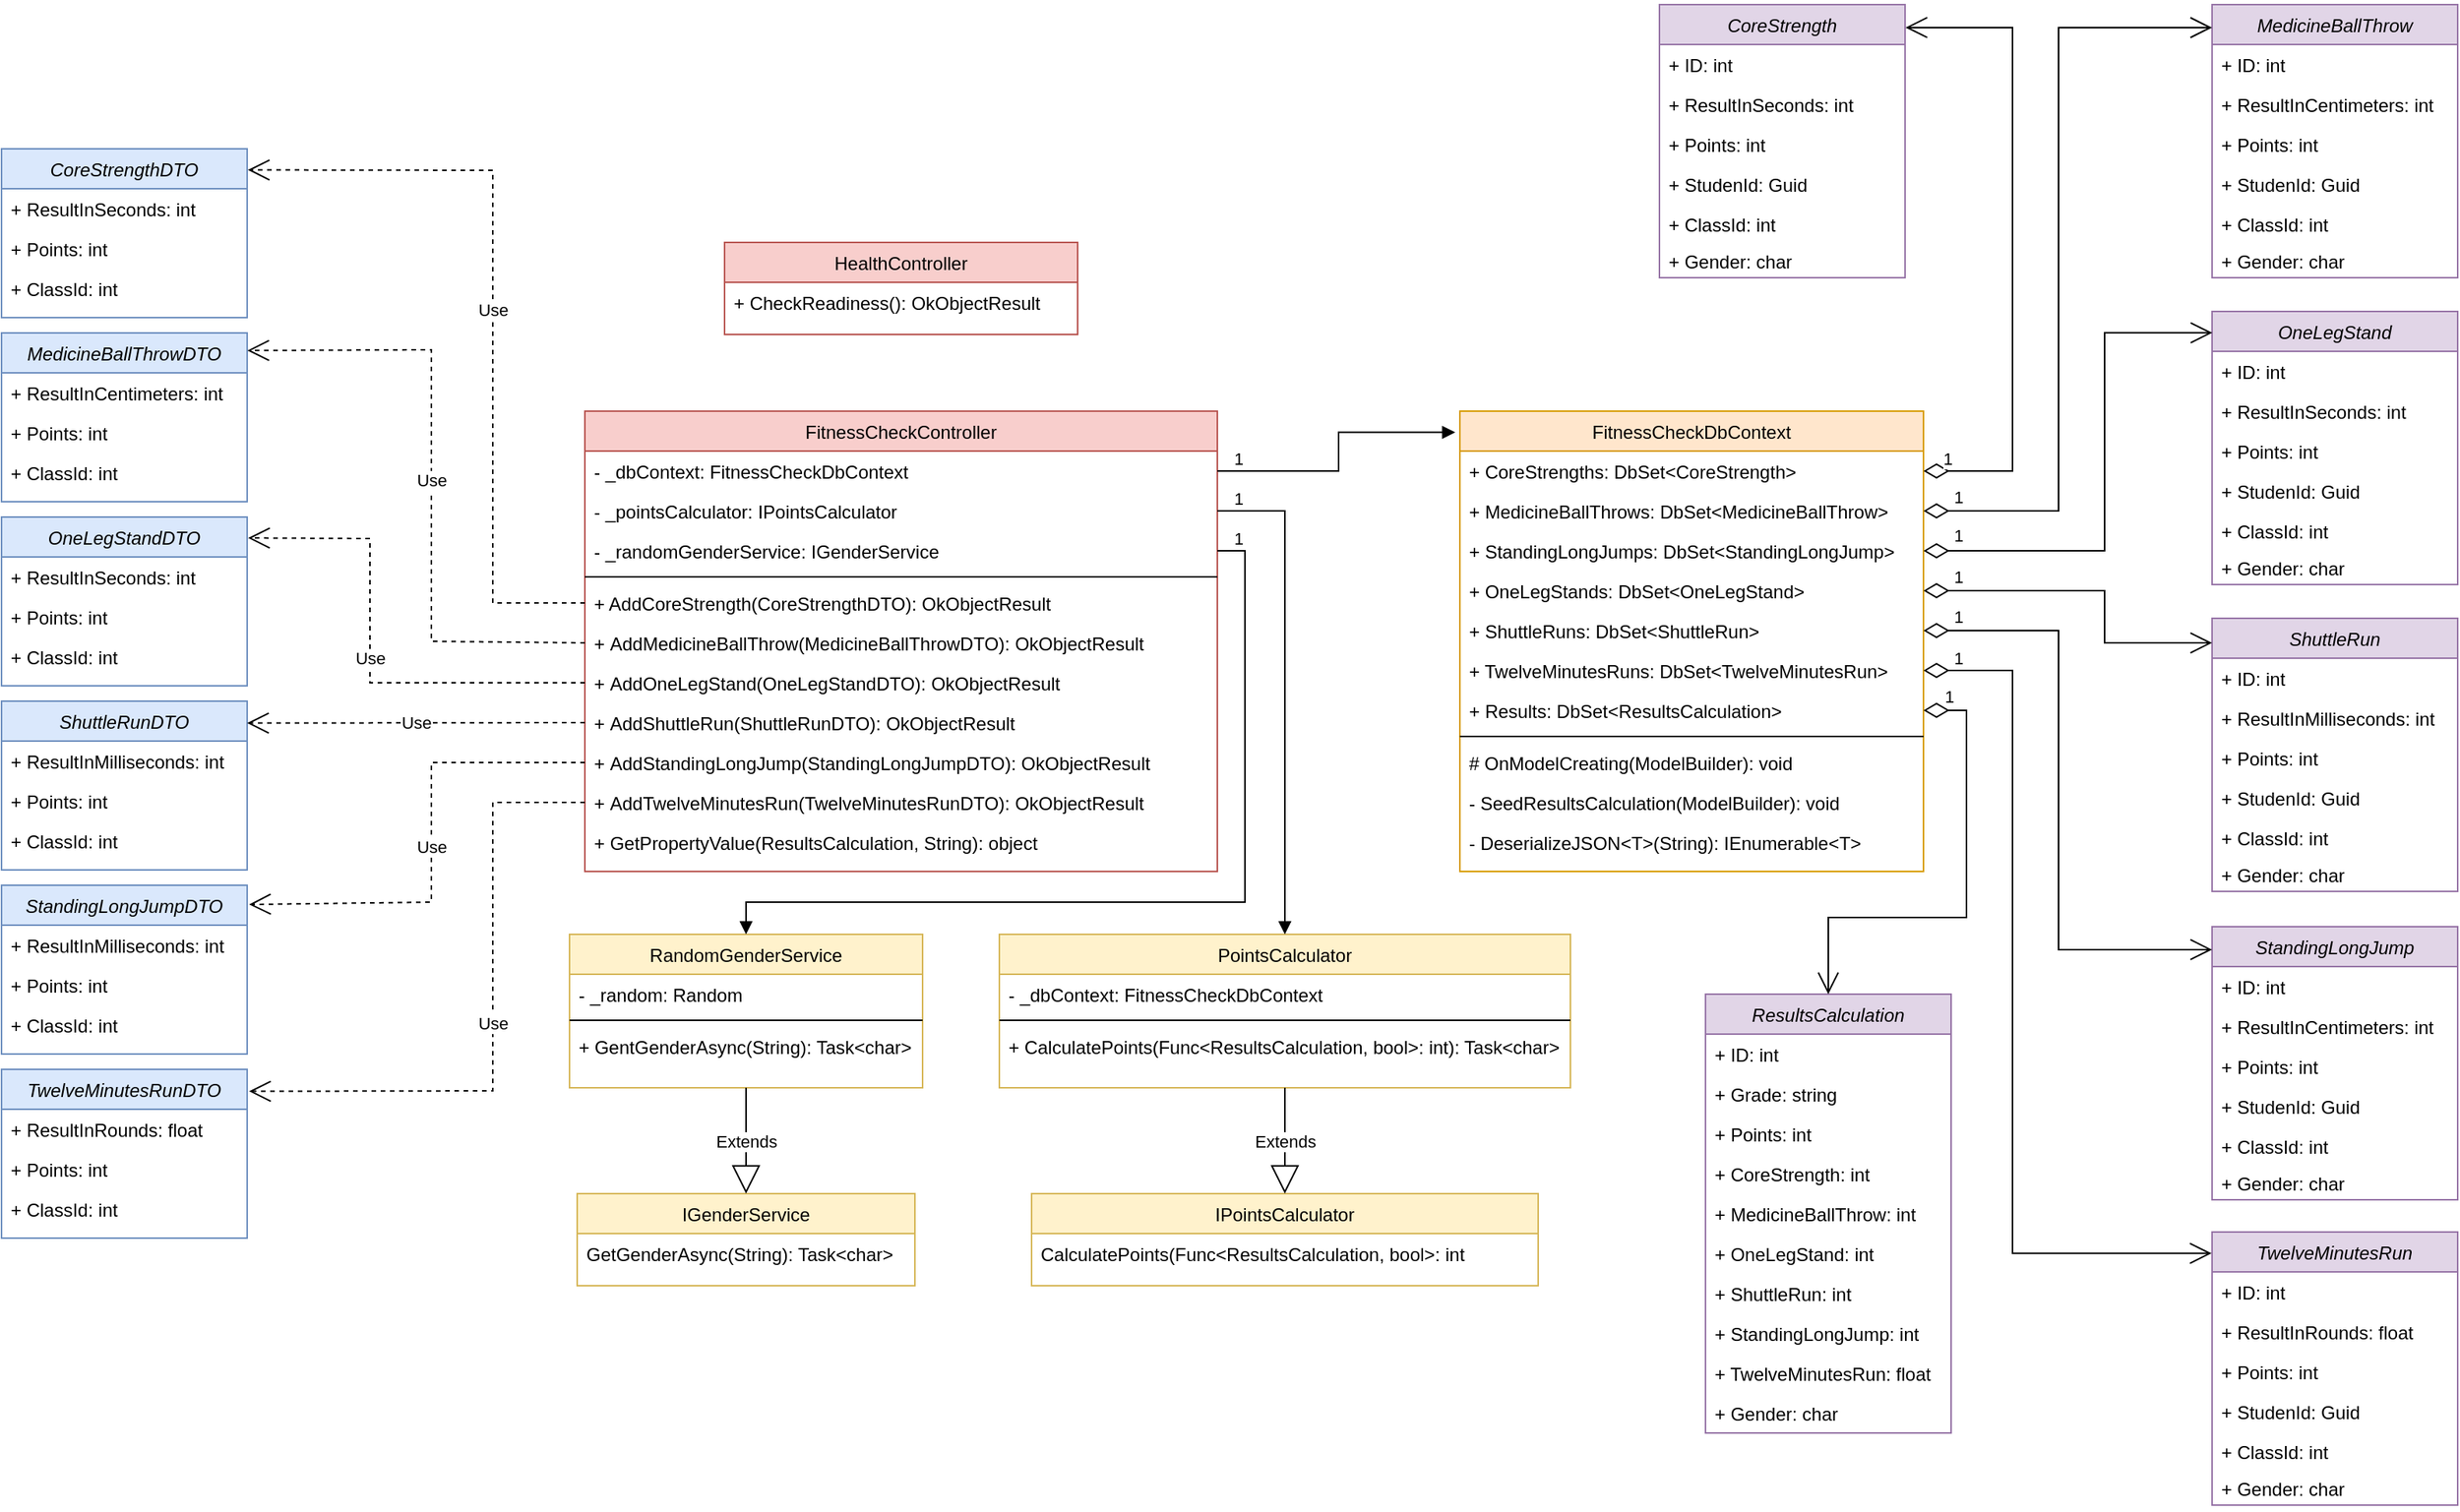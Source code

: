 <mxfile version="23.0.2" type="device">
  <diagram id="C5RBs43oDa-KdzZeNtuy" name="Page-1">
    <mxGraphModel dx="1837" dy="2264" grid="1" gridSize="10" guides="1" tooltips="1" connect="1" arrows="1" fold="1" page="1" pageScale="1" pageWidth="827" pageHeight="1169" math="0" shadow="0">
      <root>
        <mxCell id="WIyWlLk6GJQsqaUBKTNV-0" />
        <mxCell id="WIyWlLk6GJQsqaUBKTNV-1" parent="WIyWlLk6GJQsqaUBKTNV-0" />
        <mxCell id="zkfFHV4jXpPFQw0GAbJ--0" value="CoreStrengthDTO" style="swimlane;fontStyle=2;align=center;verticalAlign=top;childLayout=stackLayout;horizontal=1;startSize=26;horizontalStack=0;resizeParent=1;resizeLast=0;collapsible=1;marginBottom=0;rounded=0;shadow=0;strokeWidth=1;fillColor=#dae8fc;strokeColor=#6c8ebf;" parent="WIyWlLk6GJQsqaUBKTNV-1" vertex="1">
          <mxGeometry x="200" y="89" width="160" height="110" as="geometry">
            <mxRectangle x="230" y="140" width="160" height="26" as="alternateBounds" />
          </mxGeometry>
        </mxCell>
        <mxCell id="zkfFHV4jXpPFQw0GAbJ--1" value="+ ResultInSeconds: int" style="text;align=left;verticalAlign=top;spacingLeft=4;spacingRight=4;overflow=hidden;rotatable=0;points=[[0,0.5],[1,0.5]];portConstraint=eastwest;" parent="zkfFHV4jXpPFQw0GAbJ--0" vertex="1">
          <mxGeometry y="26" width="160" height="26" as="geometry" />
        </mxCell>
        <mxCell id="zkfFHV4jXpPFQw0GAbJ--2" value="+ Points: int" style="text;align=left;verticalAlign=top;spacingLeft=4;spacingRight=4;overflow=hidden;rotatable=0;points=[[0,0.5],[1,0.5]];portConstraint=eastwest;rounded=0;shadow=0;html=0;" parent="zkfFHV4jXpPFQw0GAbJ--0" vertex="1">
          <mxGeometry y="52" width="160" height="26" as="geometry" />
        </mxCell>
        <mxCell id="zkfFHV4jXpPFQw0GAbJ--3" value="+ ClassId: int" style="text;align=left;verticalAlign=top;spacingLeft=4;spacingRight=4;overflow=hidden;rotatable=0;points=[[0,0.5],[1,0.5]];portConstraint=eastwest;rounded=0;shadow=0;html=0;" parent="zkfFHV4jXpPFQw0GAbJ--0" vertex="1">
          <mxGeometry y="78" width="160" height="24" as="geometry" />
        </mxCell>
        <mxCell id="zkfFHV4jXpPFQw0GAbJ--17" value="FitnessCheckController" style="swimlane;fontStyle=0;align=center;verticalAlign=top;childLayout=stackLayout;horizontal=1;startSize=26;horizontalStack=0;resizeParent=1;resizeLast=0;collapsible=1;marginBottom=0;rounded=0;shadow=0;strokeWidth=1;fillColor=#f8cecc;strokeColor=#b85450;" parent="WIyWlLk6GJQsqaUBKTNV-1" vertex="1">
          <mxGeometry x="580" y="260" width="412" height="300" as="geometry">
            <mxRectangle x="550" y="140" width="160" height="26" as="alternateBounds" />
          </mxGeometry>
        </mxCell>
        <mxCell id="zkfFHV4jXpPFQw0GAbJ--18" value="- _dbContext: FitnessCheckDbContext" style="text;align=left;verticalAlign=top;spacingLeft=4;spacingRight=4;overflow=hidden;rotatable=0;points=[[0,0.5],[1,0.5]];portConstraint=eastwest;" parent="zkfFHV4jXpPFQw0GAbJ--17" vertex="1">
          <mxGeometry y="26" width="412" height="26" as="geometry" />
        </mxCell>
        <mxCell id="zkfFHV4jXpPFQw0GAbJ--19" value="- _pointsCalculator: IPointsCalculator" style="text;align=left;verticalAlign=top;spacingLeft=4;spacingRight=4;overflow=hidden;rotatable=0;points=[[0,0.5],[1,0.5]];portConstraint=eastwest;rounded=0;shadow=0;html=0;" parent="zkfFHV4jXpPFQw0GAbJ--17" vertex="1">
          <mxGeometry y="52" width="412" height="26" as="geometry" />
        </mxCell>
        <mxCell id="zkfFHV4jXpPFQw0GAbJ--20" value="- _randomGenderService: IGenderService" style="text;align=left;verticalAlign=top;spacingLeft=4;spacingRight=4;overflow=hidden;rotatable=0;points=[[0,0.5],[1,0.5]];portConstraint=eastwest;rounded=0;shadow=0;html=0;" parent="zkfFHV4jXpPFQw0GAbJ--17" vertex="1">
          <mxGeometry y="78" width="412" height="26" as="geometry" />
        </mxCell>
        <mxCell id="zkfFHV4jXpPFQw0GAbJ--23" value="" style="line;html=1;strokeWidth=1;align=left;verticalAlign=middle;spacingTop=-1;spacingLeft=3;spacingRight=3;rotatable=0;labelPosition=right;points=[];portConstraint=eastwest;" parent="zkfFHV4jXpPFQw0GAbJ--17" vertex="1">
          <mxGeometry y="104" width="412" height="8" as="geometry" />
        </mxCell>
        <mxCell id="zkfFHV4jXpPFQw0GAbJ--24" value="+ AddCoreStrength(CoreStrengthDTO): OkObjectResult" style="text;align=left;verticalAlign=top;spacingLeft=4;spacingRight=4;overflow=hidden;rotatable=0;points=[[0,0.5],[1,0.5]];portConstraint=eastwest;" parent="zkfFHV4jXpPFQw0GAbJ--17" vertex="1">
          <mxGeometry y="112" width="412" height="26" as="geometry" />
        </mxCell>
        <mxCell id="NFJTdK4T73A42xB64T41-10" value="+ AddMedicineBallThrow(MedicineBallThrowDTO): OkObjectResult" style="text;align=left;verticalAlign=top;spacingLeft=4;spacingRight=4;overflow=hidden;rotatable=0;points=[[0,0.5],[1,0.5]];portConstraint=eastwest;" vertex="1" parent="zkfFHV4jXpPFQw0GAbJ--17">
          <mxGeometry y="138" width="412" height="26" as="geometry" />
        </mxCell>
        <mxCell id="zkfFHV4jXpPFQw0GAbJ--25" value="+ AddOneLegStand(OneLegStandDTO): OkObjectResult" style="text;align=left;verticalAlign=top;spacingLeft=4;spacingRight=4;overflow=hidden;rotatable=0;points=[[0,0.5],[1,0.5]];portConstraint=eastwest;" parent="zkfFHV4jXpPFQw0GAbJ--17" vertex="1">
          <mxGeometry y="164" width="412" height="26" as="geometry" />
        </mxCell>
        <mxCell id="NFJTdK4T73A42xB64T41-7" value="+ AddShuttleRun(ShuttleRunDTO): OkObjectResult" style="text;align=left;verticalAlign=top;spacingLeft=4;spacingRight=4;overflow=hidden;rotatable=0;points=[[0,0.5],[1,0.5]];portConstraint=eastwest;" vertex="1" parent="zkfFHV4jXpPFQw0GAbJ--17">
          <mxGeometry y="190" width="412" height="26" as="geometry" />
        </mxCell>
        <mxCell id="NFJTdK4T73A42xB64T41-8" value="+ AddStandingLongJump(StandingLongJumpDTO): OkObjectResult" style="text;align=left;verticalAlign=top;spacingLeft=4;spacingRight=4;overflow=hidden;rotatable=0;points=[[0,0.5],[1,0.5]];portConstraint=eastwest;" vertex="1" parent="zkfFHV4jXpPFQw0GAbJ--17">
          <mxGeometry y="216" width="412" height="26" as="geometry" />
        </mxCell>
        <mxCell id="NFJTdK4T73A42xB64T41-9" value="+ AddTwelveMinutesRun(TwelveMinutesRunDTO): OkObjectResult" style="text;align=left;verticalAlign=top;spacingLeft=4;spacingRight=4;overflow=hidden;rotatable=0;points=[[0,0.5],[1,0.5]];portConstraint=eastwest;" vertex="1" parent="zkfFHV4jXpPFQw0GAbJ--17">
          <mxGeometry y="242" width="412" height="26" as="geometry" />
        </mxCell>
        <mxCell id="NFJTdK4T73A42xB64T41-11" value="+ GetPropertyValue(ResultsCalculation, String): object" style="text;align=left;verticalAlign=top;spacingLeft=4;spacingRight=4;overflow=hidden;rotatable=0;points=[[0,0.5],[1,0.5]];portConstraint=eastwest;" vertex="1" parent="zkfFHV4jXpPFQw0GAbJ--17">
          <mxGeometry y="268" width="412" height="32" as="geometry" />
        </mxCell>
        <mxCell id="NFJTdK4T73A42xB64T41-12" value="HealthController" style="swimlane;fontStyle=0;align=center;verticalAlign=top;childLayout=stackLayout;horizontal=1;startSize=26;horizontalStack=0;resizeParent=1;resizeLast=0;collapsible=1;marginBottom=0;rounded=0;shadow=0;strokeWidth=1;fillColor=#f8cecc;strokeColor=#b85450;" vertex="1" parent="WIyWlLk6GJQsqaUBKTNV-1">
          <mxGeometry x="671" y="150" width="230" height="60" as="geometry">
            <mxRectangle x="550" y="140" width="160" height="26" as="alternateBounds" />
          </mxGeometry>
        </mxCell>
        <mxCell id="NFJTdK4T73A42xB64T41-17" value="+ CheckReadiness(): OkObjectResult" style="text;align=left;verticalAlign=top;spacingLeft=4;spacingRight=4;overflow=hidden;rotatable=0;points=[[0,0.5],[1,0.5]];portConstraint=eastwest;" vertex="1" parent="NFJTdK4T73A42xB64T41-12">
          <mxGeometry y="26" width="230" height="26" as="geometry" />
        </mxCell>
        <mxCell id="NFJTdK4T73A42xB64T41-26" value="MedicineBallThrowDTO" style="swimlane;fontStyle=2;align=center;verticalAlign=top;childLayout=stackLayout;horizontal=1;startSize=26;horizontalStack=0;resizeParent=1;resizeLast=0;collapsible=1;marginBottom=0;rounded=0;shadow=0;strokeWidth=1;fillColor=#dae8fc;strokeColor=#6c8ebf;" vertex="1" parent="WIyWlLk6GJQsqaUBKTNV-1">
          <mxGeometry x="200" y="209" width="160" height="110" as="geometry">
            <mxRectangle x="230" y="140" width="160" height="26" as="alternateBounds" />
          </mxGeometry>
        </mxCell>
        <mxCell id="NFJTdK4T73A42xB64T41-27" value="+ ResultInCentimeters: int" style="text;align=left;verticalAlign=top;spacingLeft=4;spacingRight=4;overflow=hidden;rotatable=0;points=[[0,0.5],[1,0.5]];portConstraint=eastwest;" vertex="1" parent="NFJTdK4T73A42xB64T41-26">
          <mxGeometry y="26" width="160" height="26" as="geometry" />
        </mxCell>
        <mxCell id="NFJTdK4T73A42xB64T41-28" value="+ Points: int" style="text;align=left;verticalAlign=top;spacingLeft=4;spacingRight=4;overflow=hidden;rotatable=0;points=[[0,0.5],[1,0.5]];portConstraint=eastwest;rounded=0;shadow=0;html=0;" vertex="1" parent="NFJTdK4T73A42xB64T41-26">
          <mxGeometry y="52" width="160" height="26" as="geometry" />
        </mxCell>
        <mxCell id="NFJTdK4T73A42xB64T41-29" value="+ ClassId: int" style="text;align=left;verticalAlign=top;spacingLeft=4;spacingRight=4;overflow=hidden;rotatable=0;points=[[0,0.5],[1,0.5]];portConstraint=eastwest;rounded=0;shadow=0;html=0;" vertex="1" parent="NFJTdK4T73A42xB64T41-26">
          <mxGeometry y="78" width="160" height="26" as="geometry" />
        </mxCell>
        <mxCell id="NFJTdK4T73A42xB64T41-30" value="OneLegStandDTO" style="swimlane;fontStyle=2;align=center;verticalAlign=top;childLayout=stackLayout;horizontal=1;startSize=26;horizontalStack=0;resizeParent=1;resizeLast=0;collapsible=1;marginBottom=0;rounded=0;shadow=0;strokeWidth=1;fillColor=#dae8fc;strokeColor=#6c8ebf;" vertex="1" parent="WIyWlLk6GJQsqaUBKTNV-1">
          <mxGeometry x="200" y="329" width="160" height="110" as="geometry">
            <mxRectangle x="230" y="140" width="160" height="26" as="alternateBounds" />
          </mxGeometry>
        </mxCell>
        <mxCell id="NFJTdK4T73A42xB64T41-31" value="+ ResultInSeconds: int" style="text;align=left;verticalAlign=top;spacingLeft=4;spacingRight=4;overflow=hidden;rotatable=0;points=[[0,0.5],[1,0.5]];portConstraint=eastwest;" vertex="1" parent="NFJTdK4T73A42xB64T41-30">
          <mxGeometry y="26" width="160" height="26" as="geometry" />
        </mxCell>
        <mxCell id="NFJTdK4T73A42xB64T41-32" value="+ Points: int" style="text;align=left;verticalAlign=top;spacingLeft=4;spacingRight=4;overflow=hidden;rotatable=0;points=[[0,0.5],[1,0.5]];portConstraint=eastwest;rounded=0;shadow=0;html=0;" vertex="1" parent="NFJTdK4T73A42xB64T41-30">
          <mxGeometry y="52" width="160" height="26" as="geometry" />
        </mxCell>
        <mxCell id="NFJTdK4T73A42xB64T41-33" value="+ ClassId: int" style="text;align=left;verticalAlign=top;spacingLeft=4;spacingRight=4;overflow=hidden;rotatable=0;points=[[0,0.5],[1,0.5]];portConstraint=eastwest;rounded=0;shadow=0;html=0;" vertex="1" parent="NFJTdK4T73A42xB64T41-30">
          <mxGeometry y="78" width="160" height="26" as="geometry" />
        </mxCell>
        <mxCell id="NFJTdK4T73A42xB64T41-34" value="ShuttleRunDTO" style="swimlane;fontStyle=2;align=center;verticalAlign=top;childLayout=stackLayout;horizontal=1;startSize=26;horizontalStack=0;resizeParent=1;resizeLast=0;collapsible=1;marginBottom=0;rounded=0;shadow=0;strokeWidth=1;fillColor=#dae8fc;strokeColor=#6c8ebf;" vertex="1" parent="WIyWlLk6GJQsqaUBKTNV-1">
          <mxGeometry x="200" y="449" width="160" height="110" as="geometry">
            <mxRectangle x="230" y="140" width="160" height="26" as="alternateBounds" />
          </mxGeometry>
        </mxCell>
        <mxCell id="NFJTdK4T73A42xB64T41-35" value="+ ResultInMilliseconds: int" style="text;align=left;verticalAlign=top;spacingLeft=4;spacingRight=4;overflow=hidden;rotatable=0;points=[[0,0.5],[1,0.5]];portConstraint=eastwest;" vertex="1" parent="NFJTdK4T73A42xB64T41-34">
          <mxGeometry y="26" width="160" height="26" as="geometry" />
        </mxCell>
        <mxCell id="NFJTdK4T73A42xB64T41-36" value="+ Points: int" style="text;align=left;verticalAlign=top;spacingLeft=4;spacingRight=4;overflow=hidden;rotatable=0;points=[[0,0.5],[1,0.5]];portConstraint=eastwest;rounded=0;shadow=0;html=0;" vertex="1" parent="NFJTdK4T73A42xB64T41-34">
          <mxGeometry y="52" width="160" height="26" as="geometry" />
        </mxCell>
        <mxCell id="NFJTdK4T73A42xB64T41-37" value="+ ClassId: int" style="text;align=left;verticalAlign=top;spacingLeft=4;spacingRight=4;overflow=hidden;rotatable=0;points=[[0,0.5],[1,0.5]];portConstraint=eastwest;rounded=0;shadow=0;html=0;" vertex="1" parent="NFJTdK4T73A42xB64T41-34">
          <mxGeometry y="78" width="160" height="26" as="geometry" />
        </mxCell>
        <mxCell id="NFJTdK4T73A42xB64T41-38" value="StandingLongJumpDTO" style="swimlane;fontStyle=2;align=center;verticalAlign=top;childLayout=stackLayout;horizontal=1;startSize=26;horizontalStack=0;resizeParent=1;resizeLast=0;collapsible=1;marginBottom=0;rounded=0;shadow=0;strokeWidth=1;fillColor=#dae8fc;strokeColor=#6c8ebf;" vertex="1" parent="WIyWlLk6GJQsqaUBKTNV-1">
          <mxGeometry x="200" y="569" width="160" height="110" as="geometry">
            <mxRectangle x="230" y="140" width="160" height="26" as="alternateBounds" />
          </mxGeometry>
        </mxCell>
        <mxCell id="NFJTdK4T73A42xB64T41-39" value="+ ResultInMilliseconds: int" style="text;align=left;verticalAlign=top;spacingLeft=4;spacingRight=4;overflow=hidden;rotatable=0;points=[[0,0.5],[1,0.5]];portConstraint=eastwest;" vertex="1" parent="NFJTdK4T73A42xB64T41-38">
          <mxGeometry y="26" width="160" height="26" as="geometry" />
        </mxCell>
        <mxCell id="NFJTdK4T73A42xB64T41-40" value="+ Points: int" style="text;align=left;verticalAlign=top;spacingLeft=4;spacingRight=4;overflow=hidden;rotatable=0;points=[[0,0.5],[1,0.5]];portConstraint=eastwest;rounded=0;shadow=0;html=0;" vertex="1" parent="NFJTdK4T73A42xB64T41-38">
          <mxGeometry y="52" width="160" height="26" as="geometry" />
        </mxCell>
        <mxCell id="NFJTdK4T73A42xB64T41-41" value="+ ClassId: int" style="text;align=left;verticalAlign=top;spacingLeft=4;spacingRight=4;overflow=hidden;rotatable=0;points=[[0,0.5],[1,0.5]];portConstraint=eastwest;rounded=0;shadow=0;html=0;" vertex="1" parent="NFJTdK4T73A42xB64T41-38">
          <mxGeometry y="78" width="160" height="26" as="geometry" />
        </mxCell>
        <mxCell id="NFJTdK4T73A42xB64T41-42" value="FitnessCheckDbContext" style="swimlane;fontStyle=0;align=center;verticalAlign=top;childLayout=stackLayout;horizontal=1;startSize=26;horizontalStack=0;resizeParent=1;resizeLast=0;collapsible=1;marginBottom=0;rounded=0;shadow=0;strokeWidth=1;fillColor=#ffe6cc;strokeColor=#d79b00;" vertex="1" parent="WIyWlLk6GJQsqaUBKTNV-1">
          <mxGeometry x="1150" y="260" width="302" height="300" as="geometry">
            <mxRectangle x="550" y="140" width="160" height="26" as="alternateBounds" />
          </mxGeometry>
        </mxCell>
        <mxCell id="NFJTdK4T73A42xB64T41-43" value="+ CoreStrengths: DbSet&lt;CoreStrength&gt;" style="text;align=left;verticalAlign=top;spacingLeft=4;spacingRight=4;overflow=hidden;rotatable=0;points=[[0,0.5],[1,0.5]];portConstraint=eastwest;" vertex="1" parent="NFJTdK4T73A42xB64T41-42">
          <mxGeometry y="26" width="302" height="26" as="geometry" />
        </mxCell>
        <mxCell id="NFJTdK4T73A42xB64T41-55" value="+ MedicineBallThrows: DbSet&lt;MedicineBallThrow&gt;" style="text;align=left;verticalAlign=top;spacingLeft=4;spacingRight=4;overflow=hidden;rotatable=0;points=[[0,0.5],[1,0.5]];portConstraint=eastwest;" vertex="1" parent="NFJTdK4T73A42xB64T41-42">
          <mxGeometry y="52" width="302" height="26" as="geometry" />
        </mxCell>
        <mxCell id="NFJTdK4T73A42xB64T41-54" value="+ StandingLongJumps: DbSet&lt;StandingLongJump&gt;" style="text;align=left;verticalAlign=top;spacingLeft=4;spacingRight=4;overflow=hidden;rotatable=0;points=[[0,0.5],[1,0.5]];portConstraint=eastwest;" vertex="1" parent="NFJTdK4T73A42xB64T41-42">
          <mxGeometry y="78" width="302" height="26" as="geometry" />
        </mxCell>
        <mxCell id="NFJTdK4T73A42xB64T41-56" value="+ OneLegStands: DbSet&lt;OneLegStand&gt;" style="text;align=left;verticalAlign=top;spacingLeft=4;spacingRight=4;overflow=hidden;rotatable=0;points=[[0,0.5],[1,0.5]];portConstraint=eastwest;" vertex="1" parent="NFJTdK4T73A42xB64T41-42">
          <mxGeometry y="104" width="302" height="26" as="geometry" />
        </mxCell>
        <mxCell id="NFJTdK4T73A42xB64T41-57" value="+ ShuttleRuns: DbSet&lt;ShuttleRun&gt;" style="text;align=left;verticalAlign=top;spacingLeft=4;spacingRight=4;overflow=hidden;rotatable=0;points=[[0,0.5],[1,0.5]];portConstraint=eastwest;" vertex="1" parent="NFJTdK4T73A42xB64T41-42">
          <mxGeometry y="130" width="302" height="26" as="geometry" />
        </mxCell>
        <mxCell id="NFJTdK4T73A42xB64T41-58" value="+ TwelveMinutesRuns: DbSet&lt;TwelveMinutesRun&gt;" style="text;align=left;verticalAlign=top;spacingLeft=4;spacingRight=4;overflow=hidden;rotatable=0;points=[[0,0.5],[1,0.5]];portConstraint=eastwest;" vertex="1" parent="NFJTdK4T73A42xB64T41-42">
          <mxGeometry y="156" width="302" height="26" as="geometry" />
        </mxCell>
        <mxCell id="NFJTdK4T73A42xB64T41-59" value="+ Results: DbSet&lt;ResultsCalculation&gt;" style="text;align=left;verticalAlign=top;spacingLeft=4;spacingRight=4;overflow=hidden;rotatable=0;points=[[0,0.5],[1,0.5]];portConstraint=eastwest;" vertex="1" parent="NFJTdK4T73A42xB64T41-42">
          <mxGeometry y="182" width="302" height="26" as="geometry" />
        </mxCell>
        <mxCell id="NFJTdK4T73A42xB64T41-46" value="" style="line;html=1;strokeWidth=1;align=left;verticalAlign=middle;spacingTop=-1;spacingLeft=3;spacingRight=3;rotatable=0;labelPosition=right;points=[];portConstraint=eastwest;" vertex="1" parent="NFJTdK4T73A42xB64T41-42">
          <mxGeometry y="208" width="302" height="8" as="geometry" />
        </mxCell>
        <mxCell id="NFJTdK4T73A42xB64T41-47" value="# OnModelCreating(ModelBuilder): void" style="text;align=left;verticalAlign=top;spacingLeft=4;spacingRight=4;overflow=hidden;rotatable=0;points=[[0,0.5],[1,0.5]];portConstraint=eastwest;" vertex="1" parent="NFJTdK4T73A42xB64T41-42">
          <mxGeometry y="216" width="302" height="26" as="geometry" />
        </mxCell>
        <mxCell id="NFJTdK4T73A42xB64T41-62" value="- SeedResultsCalculation(ModelBuilder): void" style="text;align=left;verticalAlign=top;spacingLeft=4;spacingRight=4;overflow=hidden;rotatable=0;points=[[0,0.5],[1,0.5]];portConstraint=eastwest;" vertex="1" parent="NFJTdK4T73A42xB64T41-42">
          <mxGeometry y="242" width="302" height="26" as="geometry" />
        </mxCell>
        <mxCell id="NFJTdK4T73A42xB64T41-63" value="- DeserializeJSON&lt;T&gt;(String): IEnumerable&lt;T&gt;" style="text;align=left;verticalAlign=top;spacingLeft=4;spacingRight=4;overflow=hidden;rotatable=0;points=[[0,0.5],[1,0.5]];portConstraint=eastwest;" vertex="1" parent="NFJTdK4T73A42xB64T41-42">
          <mxGeometry y="268" width="302" height="26" as="geometry" />
        </mxCell>
        <mxCell id="NFJTdK4T73A42xB64T41-64" value="IGenderService" style="swimlane;fontStyle=0;align=center;verticalAlign=top;childLayout=stackLayout;horizontal=1;startSize=26;horizontalStack=0;resizeParent=1;resizeLast=0;collapsible=1;marginBottom=0;rounded=0;shadow=0;strokeWidth=1;fillColor=#fff2cc;strokeColor=#d6b656;" vertex="1" parent="WIyWlLk6GJQsqaUBKTNV-1">
          <mxGeometry x="575" y="770" width="220" height="60" as="geometry">
            <mxRectangle x="550" y="140" width="160" height="26" as="alternateBounds" />
          </mxGeometry>
        </mxCell>
        <mxCell id="NFJTdK4T73A42xB64T41-73" value="GetGenderAsync(String): Task&lt;char&gt;" style="text;align=left;verticalAlign=top;spacingLeft=4;spacingRight=4;overflow=hidden;rotatable=0;points=[[0,0.5],[1,0.5]];portConstraint=eastwest;" vertex="1" parent="NFJTdK4T73A42xB64T41-64">
          <mxGeometry y="26" width="220" height="26" as="geometry" />
        </mxCell>
        <mxCell id="NFJTdK4T73A42xB64T41-77" value="IPointsCalculator" style="swimlane;fontStyle=0;align=center;verticalAlign=top;childLayout=stackLayout;horizontal=1;startSize=26;horizontalStack=0;resizeParent=1;resizeLast=0;collapsible=1;marginBottom=0;rounded=0;shadow=0;strokeWidth=1;fillColor=#fff2cc;strokeColor=#d6b656;" vertex="1" parent="WIyWlLk6GJQsqaUBKTNV-1">
          <mxGeometry x="871" y="770" width="330" height="60" as="geometry">
            <mxRectangle x="550" y="140" width="160" height="26" as="alternateBounds" />
          </mxGeometry>
        </mxCell>
        <mxCell id="NFJTdK4T73A42xB64T41-78" value="CalculatePoints(Func&lt;ResultsCalculation, bool&gt;: int" style="text;align=left;verticalAlign=top;spacingLeft=4;spacingRight=4;overflow=hidden;rotatable=0;points=[[0,0.5],[1,0.5]];portConstraint=eastwest;" vertex="1" parent="NFJTdK4T73A42xB64T41-77">
          <mxGeometry y="26" width="330" height="26" as="geometry" />
        </mxCell>
        <mxCell id="NFJTdK4T73A42xB64T41-81" value="RandomGenderService" style="swimlane;fontStyle=0;align=center;verticalAlign=top;childLayout=stackLayout;horizontal=1;startSize=26;horizontalStack=0;resizeParent=1;resizeLast=0;collapsible=1;marginBottom=0;rounded=0;shadow=0;strokeWidth=1;fillColor=#fff2cc;strokeColor=#d6b656;" vertex="1" parent="WIyWlLk6GJQsqaUBKTNV-1">
          <mxGeometry x="570" y="601" width="230" height="100" as="geometry">
            <mxRectangle x="550" y="140" width="160" height="26" as="alternateBounds" />
          </mxGeometry>
        </mxCell>
        <mxCell id="NFJTdK4T73A42xB64T41-82" value="- _random: Random" style="text;align=left;verticalAlign=top;spacingLeft=4;spacingRight=4;overflow=hidden;rotatable=0;points=[[0,0.5],[1,0.5]];portConstraint=eastwest;" vertex="1" parent="NFJTdK4T73A42xB64T41-81">
          <mxGeometry y="26" width="230" height="26" as="geometry" />
        </mxCell>
        <mxCell id="NFJTdK4T73A42xB64T41-89" value="" style="line;html=1;strokeWidth=1;align=left;verticalAlign=middle;spacingTop=-1;spacingLeft=3;spacingRight=3;rotatable=0;labelPosition=right;points=[];portConstraint=eastwest;" vertex="1" parent="NFJTdK4T73A42xB64T41-81">
          <mxGeometry y="52" width="230" height="8" as="geometry" />
        </mxCell>
        <mxCell id="NFJTdK4T73A42xB64T41-92" value="+ GentGenderAsync(String): Task&lt;char&gt;" style="text;align=left;verticalAlign=top;spacingLeft=4;spacingRight=4;overflow=hidden;rotatable=0;points=[[0,0.5],[1,0.5]];portConstraint=eastwest;" vertex="1" parent="NFJTdK4T73A42xB64T41-81">
          <mxGeometry y="60" width="230" height="26" as="geometry" />
        </mxCell>
        <mxCell id="NFJTdK4T73A42xB64T41-93" value="PointsCalculator" style="swimlane;fontStyle=0;align=center;verticalAlign=top;childLayout=stackLayout;horizontal=1;startSize=26;horizontalStack=0;resizeParent=1;resizeLast=0;collapsible=1;marginBottom=0;rounded=0;shadow=0;strokeWidth=1;fillColor=#fff2cc;strokeColor=#d6b656;" vertex="1" parent="WIyWlLk6GJQsqaUBKTNV-1">
          <mxGeometry x="850" y="601" width="372" height="100" as="geometry">
            <mxRectangle x="550" y="140" width="160" height="26" as="alternateBounds" />
          </mxGeometry>
        </mxCell>
        <mxCell id="NFJTdK4T73A42xB64T41-94" value="- _dbContext: FitnessCheckDbContext" style="text;align=left;verticalAlign=top;spacingLeft=4;spacingRight=4;overflow=hidden;rotatable=0;points=[[0,0.5],[1,0.5]];portConstraint=eastwest;" vertex="1" parent="NFJTdK4T73A42xB64T41-93">
          <mxGeometry y="26" width="372" height="26" as="geometry" />
        </mxCell>
        <mxCell id="NFJTdK4T73A42xB64T41-95" value="" style="line;html=1;strokeWidth=1;align=left;verticalAlign=middle;spacingTop=-1;spacingLeft=3;spacingRight=3;rotatable=0;labelPosition=right;points=[];portConstraint=eastwest;" vertex="1" parent="NFJTdK4T73A42xB64T41-93">
          <mxGeometry y="52" width="372" height="8" as="geometry" />
        </mxCell>
        <mxCell id="NFJTdK4T73A42xB64T41-96" value="+ CalculatePoints(Func&lt;ResultsCalculation, bool&gt;: int): Task&lt;char&gt;" style="text;align=left;verticalAlign=top;spacingLeft=4;spacingRight=4;overflow=hidden;rotatable=0;points=[[0,0.5],[1,0.5]];portConstraint=eastwest;" vertex="1" parent="NFJTdK4T73A42xB64T41-93">
          <mxGeometry y="60" width="372" height="26" as="geometry" />
        </mxCell>
        <mxCell id="NFJTdK4T73A42xB64T41-100" value="Extends" style="endArrow=block;endSize=16;endFill=0;html=1;rounded=0;exitX=0.5;exitY=1;exitDx=0;exitDy=0;entryX=0.5;entryY=0;entryDx=0;entryDy=0;" edge="1" parent="WIyWlLk6GJQsqaUBKTNV-1" source="NFJTdK4T73A42xB64T41-81" target="NFJTdK4T73A42xB64T41-64">
          <mxGeometry width="160" relative="1" as="geometry">
            <mxPoint x="590" y="930" as="sourcePoint" />
            <mxPoint x="810" y="920" as="targetPoint" />
          </mxGeometry>
        </mxCell>
        <mxCell id="NFJTdK4T73A42xB64T41-101" value="Extends" style="endArrow=block;endSize=16;endFill=0;html=1;rounded=0;exitX=0.5;exitY=1;exitDx=0;exitDy=0;entryX=0.5;entryY=0;entryDx=0;entryDy=0;" edge="1" parent="WIyWlLk6GJQsqaUBKTNV-1" source="NFJTdK4T73A42xB64T41-93" target="NFJTdK4T73A42xB64T41-77">
          <mxGeometry width="160" relative="1" as="geometry">
            <mxPoint x="760" y="1120" as="sourcePoint" />
            <mxPoint x="870" y="1140" as="targetPoint" />
          </mxGeometry>
        </mxCell>
        <mxCell id="NFJTdK4T73A42xB64T41-102" value="Use" style="endArrow=open;endSize=12;dashed=1;html=1;rounded=0;exitX=0;exitY=0.5;exitDx=0;exitDy=0;entryX=1.003;entryY=0.125;entryDx=0;entryDy=0;entryPerimeter=0;" edge="1" parent="WIyWlLk6GJQsqaUBKTNV-1" source="zkfFHV4jXpPFQw0GAbJ--24" target="zkfFHV4jXpPFQw0GAbJ--0">
          <mxGeometry width="160" relative="1" as="geometry">
            <mxPoint x="460" y="240" as="sourcePoint" />
            <mxPoint x="620" y="240" as="targetPoint" />
            <Array as="points">
              <mxPoint x="520" y="385" />
              <mxPoint x="520" y="103" />
            </Array>
          </mxGeometry>
        </mxCell>
        <mxCell id="NFJTdK4T73A42xB64T41-103" value="Use" style="endArrow=open;endSize=12;dashed=1;html=1;rounded=0;exitX=0;exitY=0.5;exitDx=0;exitDy=0;entryX=1.001;entryY=0.104;entryDx=0;entryDy=0;entryPerimeter=0;" edge="1" parent="WIyWlLk6GJQsqaUBKTNV-1" source="NFJTdK4T73A42xB64T41-10" target="NFJTdK4T73A42xB64T41-26">
          <mxGeometry width="160" relative="1" as="geometry">
            <mxPoint x="480" y="520" as="sourcePoint" />
            <mxPoint x="380" y="212" as="targetPoint" />
            <Array as="points">
              <mxPoint x="480" y="410" />
              <mxPoint x="480" y="220" />
            </Array>
          </mxGeometry>
        </mxCell>
        <mxCell id="NFJTdK4T73A42xB64T41-104" value="Use" style="endArrow=open;endSize=12;dashed=1;html=1;rounded=0;exitX=0;exitY=0.5;exitDx=0;exitDy=0;entryX=1.004;entryY=0.124;entryDx=0;entryDy=0;entryPerimeter=0;" edge="1" parent="WIyWlLk6GJQsqaUBKTNV-1" source="zkfFHV4jXpPFQw0GAbJ--25" target="NFJTdK4T73A42xB64T41-30">
          <mxGeometry width="160" relative="1" as="geometry">
            <mxPoint x="530" y="580" as="sourcePoint" />
            <mxPoint x="380" y="334" as="targetPoint" />
            <Array as="points">
              <mxPoint x="440" y="437" />
              <mxPoint x="440" y="343" />
            </Array>
          </mxGeometry>
        </mxCell>
        <mxCell id="NFJTdK4T73A42xB64T41-105" value="TwelveMinutesRunDTO" style="swimlane;fontStyle=2;align=center;verticalAlign=top;childLayout=stackLayout;horizontal=1;startSize=26;horizontalStack=0;resizeParent=1;resizeLast=0;collapsible=1;marginBottom=0;rounded=0;shadow=0;strokeWidth=1;fillColor=#dae8fc;strokeColor=#6c8ebf;" vertex="1" parent="WIyWlLk6GJQsqaUBKTNV-1">
          <mxGeometry x="200" y="689" width="160" height="110" as="geometry">
            <mxRectangle x="230" y="140" width="160" height="26" as="alternateBounds" />
          </mxGeometry>
        </mxCell>
        <mxCell id="NFJTdK4T73A42xB64T41-106" value="+ ResultInRounds: float" style="text;align=left;verticalAlign=top;spacingLeft=4;spacingRight=4;overflow=hidden;rotatable=0;points=[[0,0.5],[1,0.5]];portConstraint=eastwest;" vertex="1" parent="NFJTdK4T73A42xB64T41-105">
          <mxGeometry y="26" width="160" height="26" as="geometry" />
        </mxCell>
        <mxCell id="NFJTdK4T73A42xB64T41-107" value="+ Points: int" style="text;align=left;verticalAlign=top;spacingLeft=4;spacingRight=4;overflow=hidden;rotatable=0;points=[[0,0.5],[1,0.5]];portConstraint=eastwest;rounded=0;shadow=0;html=0;" vertex="1" parent="NFJTdK4T73A42xB64T41-105">
          <mxGeometry y="52" width="160" height="26" as="geometry" />
        </mxCell>
        <mxCell id="NFJTdK4T73A42xB64T41-108" value="+ ClassId: int" style="text;align=left;verticalAlign=top;spacingLeft=4;spacingRight=4;overflow=hidden;rotatable=0;points=[[0,0.5],[1,0.5]];portConstraint=eastwest;rounded=0;shadow=0;html=0;" vertex="1" parent="NFJTdK4T73A42xB64T41-105">
          <mxGeometry y="78" width="160" height="26" as="geometry" />
        </mxCell>
        <mxCell id="NFJTdK4T73A42xB64T41-109" value="Use" style="endArrow=open;endSize=12;dashed=1;html=1;rounded=0;exitX=0;exitY=0.5;exitDx=0;exitDy=0;entryX=1;entryY=0.13;entryDx=0;entryDy=0;entryPerimeter=0;" edge="1" parent="WIyWlLk6GJQsqaUBKTNV-1" source="NFJTdK4T73A42xB64T41-7" target="NFJTdK4T73A42xB64T41-34">
          <mxGeometry width="160" relative="1" as="geometry">
            <mxPoint x="555" y="535" as="sourcePoint" />
            <mxPoint x="400" y="450" as="targetPoint" />
            <Array as="points" />
          </mxGeometry>
        </mxCell>
        <mxCell id="NFJTdK4T73A42xB64T41-110" value="Use" style="endArrow=open;endSize=12;dashed=1;html=1;rounded=0;exitX=0;exitY=0.5;exitDx=0;exitDy=0;entryX=1.008;entryY=0.114;entryDx=0;entryDy=0;entryPerimeter=0;" edge="1" parent="WIyWlLk6GJQsqaUBKTNV-1" source="NFJTdK4T73A42xB64T41-8" target="NFJTdK4T73A42xB64T41-38">
          <mxGeometry width="160" relative="1" as="geometry">
            <mxPoint x="530" y="510" as="sourcePoint" />
            <mxPoint x="410" y="570" as="targetPoint" />
            <Array as="points">
              <mxPoint x="480" y="489" />
              <mxPoint x="480" y="580" />
            </Array>
          </mxGeometry>
        </mxCell>
        <mxCell id="NFJTdK4T73A42xB64T41-111" value="Use" style="endArrow=open;endSize=12;dashed=1;html=1;rounded=0;exitX=0;exitY=0.5;exitDx=0;exitDy=0;entryX=1.008;entryY=0.13;entryDx=0;entryDy=0;entryPerimeter=0;" edge="1" parent="WIyWlLk6GJQsqaUBKTNV-1" source="NFJTdK4T73A42xB64T41-9" target="NFJTdK4T73A42xB64T41-105">
          <mxGeometry width="160" relative="1" as="geometry">
            <mxPoint x="555" y="550" as="sourcePoint" />
            <mxPoint x="360" y="716" as="targetPoint" />
            <Array as="points">
              <mxPoint x="520" y="515" />
              <mxPoint x="520" y="703" />
            </Array>
          </mxGeometry>
        </mxCell>
        <mxCell id="NFJTdK4T73A42xB64T41-114" value="" style="endArrow=block;endFill=1;html=1;edgeStyle=orthogonalEdgeStyle;align=left;verticalAlign=top;rounded=0;exitX=1;exitY=0.5;exitDx=0;exitDy=0;entryX=-0.01;entryY=0.046;entryDx=0;entryDy=0;entryPerimeter=0;" edge="1" parent="WIyWlLk6GJQsqaUBKTNV-1" source="zkfFHV4jXpPFQw0GAbJ--18" target="NFJTdK4T73A42xB64T41-42">
          <mxGeometry x="-1" relative="1" as="geometry">
            <mxPoint x="1040" y="190" as="sourcePoint" />
            <mxPoint x="1200" y="190" as="targetPoint" />
          </mxGeometry>
        </mxCell>
        <mxCell id="NFJTdK4T73A42xB64T41-115" value="1" style="edgeLabel;resizable=0;html=1;align=left;verticalAlign=bottom;" connectable="0" vertex="1" parent="NFJTdK4T73A42xB64T41-114">
          <mxGeometry x="-1" relative="1" as="geometry">
            <mxPoint x="9" as="offset" />
          </mxGeometry>
        </mxCell>
        <mxCell id="NFJTdK4T73A42xB64T41-116" value="CoreStrength" style="swimlane;fontStyle=2;align=center;verticalAlign=top;childLayout=stackLayout;horizontal=1;startSize=26;horizontalStack=0;resizeParent=1;resizeLast=0;collapsible=1;marginBottom=0;rounded=0;shadow=0;strokeWidth=1;fillColor=#e1d5e7;strokeColor=#9673a6;" vertex="1" parent="WIyWlLk6GJQsqaUBKTNV-1">
          <mxGeometry x="1280" y="-5" width="160" height="178" as="geometry">
            <mxRectangle x="230" y="140" width="160" height="26" as="alternateBounds" />
          </mxGeometry>
        </mxCell>
        <mxCell id="NFJTdK4T73A42xB64T41-120" value="+ ID: int" style="text;align=left;verticalAlign=top;spacingLeft=4;spacingRight=4;overflow=hidden;rotatable=0;points=[[0,0.5],[1,0.5]];portConstraint=eastwest;" vertex="1" parent="NFJTdK4T73A42xB64T41-116">
          <mxGeometry y="26" width="160" height="26" as="geometry" />
        </mxCell>
        <mxCell id="NFJTdK4T73A42xB64T41-117" value="+ ResultInSeconds: int" style="text;align=left;verticalAlign=top;spacingLeft=4;spacingRight=4;overflow=hidden;rotatable=0;points=[[0,0.5],[1,0.5]];portConstraint=eastwest;" vertex="1" parent="NFJTdK4T73A42xB64T41-116">
          <mxGeometry y="52" width="160" height="26" as="geometry" />
        </mxCell>
        <mxCell id="NFJTdK4T73A42xB64T41-118" value="+ Points: int" style="text;align=left;verticalAlign=top;spacingLeft=4;spacingRight=4;overflow=hidden;rotatable=0;points=[[0,0.5],[1,0.5]];portConstraint=eastwest;rounded=0;shadow=0;html=0;" vertex="1" parent="NFJTdK4T73A42xB64T41-116">
          <mxGeometry y="78" width="160" height="26" as="geometry" />
        </mxCell>
        <mxCell id="NFJTdK4T73A42xB64T41-121" value="+ StudenId: Guid" style="text;align=left;verticalAlign=top;spacingLeft=4;spacingRight=4;overflow=hidden;rotatable=0;points=[[0,0.5],[1,0.5]];portConstraint=eastwest;rounded=0;shadow=0;html=0;" vertex="1" parent="NFJTdK4T73A42xB64T41-116">
          <mxGeometry y="104" width="160" height="26" as="geometry" />
        </mxCell>
        <mxCell id="NFJTdK4T73A42xB64T41-119" value="+ ClassId: int" style="text;align=left;verticalAlign=top;spacingLeft=4;spacingRight=4;overflow=hidden;rotatable=0;points=[[0,0.5],[1,0.5]];portConstraint=eastwest;rounded=0;shadow=0;html=0;" vertex="1" parent="NFJTdK4T73A42xB64T41-116">
          <mxGeometry y="130" width="160" height="24" as="geometry" />
        </mxCell>
        <mxCell id="NFJTdK4T73A42xB64T41-122" value="+ Gender: char" style="text;align=left;verticalAlign=top;spacingLeft=4;spacingRight=4;overflow=hidden;rotatable=0;points=[[0,0.5],[1,0.5]];portConstraint=eastwest;rounded=0;shadow=0;html=0;" vertex="1" parent="NFJTdK4T73A42xB64T41-116">
          <mxGeometry y="154" width="160" height="24" as="geometry" />
        </mxCell>
        <mxCell id="NFJTdK4T73A42xB64T41-123" value="MedicineBallThrow" style="swimlane;fontStyle=2;align=center;verticalAlign=top;childLayout=stackLayout;horizontal=1;startSize=26;horizontalStack=0;resizeParent=1;resizeLast=0;collapsible=1;marginBottom=0;rounded=0;shadow=0;strokeWidth=1;fillColor=#e1d5e7;strokeColor=#9673a6;" vertex="1" parent="WIyWlLk6GJQsqaUBKTNV-1">
          <mxGeometry x="1640" y="-5" width="160" height="178" as="geometry">
            <mxRectangle x="230" y="140" width="160" height="26" as="alternateBounds" />
          </mxGeometry>
        </mxCell>
        <mxCell id="NFJTdK4T73A42xB64T41-124" value="+ ID: int" style="text;align=left;verticalAlign=top;spacingLeft=4;spacingRight=4;overflow=hidden;rotatable=0;points=[[0,0.5],[1,0.5]];portConstraint=eastwest;" vertex="1" parent="NFJTdK4T73A42xB64T41-123">
          <mxGeometry y="26" width="160" height="26" as="geometry" />
        </mxCell>
        <mxCell id="NFJTdK4T73A42xB64T41-125" value="+ ResultInCentimeters: int" style="text;align=left;verticalAlign=top;spacingLeft=4;spacingRight=4;overflow=hidden;rotatable=0;points=[[0,0.5],[1,0.5]];portConstraint=eastwest;" vertex="1" parent="NFJTdK4T73A42xB64T41-123">
          <mxGeometry y="52" width="160" height="26" as="geometry" />
        </mxCell>
        <mxCell id="NFJTdK4T73A42xB64T41-126" value="+ Points: int" style="text;align=left;verticalAlign=top;spacingLeft=4;spacingRight=4;overflow=hidden;rotatable=0;points=[[0,0.5],[1,0.5]];portConstraint=eastwest;rounded=0;shadow=0;html=0;" vertex="1" parent="NFJTdK4T73A42xB64T41-123">
          <mxGeometry y="78" width="160" height="26" as="geometry" />
        </mxCell>
        <mxCell id="NFJTdK4T73A42xB64T41-127" value="+ StudenId: Guid" style="text;align=left;verticalAlign=top;spacingLeft=4;spacingRight=4;overflow=hidden;rotatable=0;points=[[0,0.5],[1,0.5]];portConstraint=eastwest;rounded=0;shadow=0;html=0;" vertex="1" parent="NFJTdK4T73A42xB64T41-123">
          <mxGeometry y="104" width="160" height="26" as="geometry" />
        </mxCell>
        <mxCell id="NFJTdK4T73A42xB64T41-128" value="+ ClassId: int" style="text;align=left;verticalAlign=top;spacingLeft=4;spacingRight=4;overflow=hidden;rotatable=0;points=[[0,0.5],[1,0.5]];portConstraint=eastwest;rounded=0;shadow=0;html=0;" vertex="1" parent="NFJTdK4T73A42xB64T41-123">
          <mxGeometry y="130" width="160" height="24" as="geometry" />
        </mxCell>
        <mxCell id="NFJTdK4T73A42xB64T41-129" value="+ Gender: char" style="text;align=left;verticalAlign=top;spacingLeft=4;spacingRight=4;overflow=hidden;rotatable=0;points=[[0,0.5],[1,0.5]];portConstraint=eastwest;rounded=0;shadow=0;html=0;" vertex="1" parent="NFJTdK4T73A42xB64T41-123">
          <mxGeometry y="154" width="160" height="24" as="geometry" />
        </mxCell>
        <mxCell id="NFJTdK4T73A42xB64T41-130" value="OneLegStand" style="swimlane;fontStyle=2;align=center;verticalAlign=top;childLayout=stackLayout;horizontal=1;startSize=26;horizontalStack=0;resizeParent=1;resizeLast=0;collapsible=1;marginBottom=0;rounded=0;shadow=0;strokeWidth=1;fillColor=#e1d5e7;strokeColor=#9673a6;" vertex="1" parent="WIyWlLk6GJQsqaUBKTNV-1">
          <mxGeometry x="1640" y="195" width="160" height="178" as="geometry">
            <mxRectangle x="230" y="140" width="160" height="26" as="alternateBounds" />
          </mxGeometry>
        </mxCell>
        <mxCell id="NFJTdK4T73A42xB64T41-131" value="+ ID: int" style="text;align=left;verticalAlign=top;spacingLeft=4;spacingRight=4;overflow=hidden;rotatable=0;points=[[0,0.5],[1,0.5]];portConstraint=eastwest;" vertex="1" parent="NFJTdK4T73A42xB64T41-130">
          <mxGeometry y="26" width="160" height="26" as="geometry" />
        </mxCell>
        <mxCell id="NFJTdK4T73A42xB64T41-132" value="+ ResultInSeconds: int" style="text;align=left;verticalAlign=top;spacingLeft=4;spacingRight=4;overflow=hidden;rotatable=0;points=[[0,0.5],[1,0.5]];portConstraint=eastwest;" vertex="1" parent="NFJTdK4T73A42xB64T41-130">
          <mxGeometry y="52" width="160" height="26" as="geometry" />
        </mxCell>
        <mxCell id="NFJTdK4T73A42xB64T41-133" value="+ Points: int" style="text;align=left;verticalAlign=top;spacingLeft=4;spacingRight=4;overflow=hidden;rotatable=0;points=[[0,0.5],[1,0.5]];portConstraint=eastwest;rounded=0;shadow=0;html=0;" vertex="1" parent="NFJTdK4T73A42xB64T41-130">
          <mxGeometry y="78" width="160" height="26" as="geometry" />
        </mxCell>
        <mxCell id="NFJTdK4T73A42xB64T41-134" value="+ StudenId: Guid" style="text;align=left;verticalAlign=top;spacingLeft=4;spacingRight=4;overflow=hidden;rotatable=0;points=[[0,0.5],[1,0.5]];portConstraint=eastwest;rounded=0;shadow=0;html=0;" vertex="1" parent="NFJTdK4T73A42xB64T41-130">
          <mxGeometry y="104" width="160" height="26" as="geometry" />
        </mxCell>
        <mxCell id="NFJTdK4T73A42xB64T41-135" value="+ ClassId: int" style="text;align=left;verticalAlign=top;spacingLeft=4;spacingRight=4;overflow=hidden;rotatable=0;points=[[0,0.5],[1,0.5]];portConstraint=eastwest;rounded=0;shadow=0;html=0;" vertex="1" parent="NFJTdK4T73A42xB64T41-130">
          <mxGeometry y="130" width="160" height="24" as="geometry" />
        </mxCell>
        <mxCell id="NFJTdK4T73A42xB64T41-136" value="+ Gender: char" style="text;align=left;verticalAlign=top;spacingLeft=4;spacingRight=4;overflow=hidden;rotatable=0;points=[[0,0.5],[1,0.5]];portConstraint=eastwest;rounded=0;shadow=0;html=0;" vertex="1" parent="NFJTdK4T73A42xB64T41-130">
          <mxGeometry y="154" width="160" height="24" as="geometry" />
        </mxCell>
        <mxCell id="NFJTdK4T73A42xB64T41-137" value="ShuttleRun" style="swimlane;fontStyle=2;align=center;verticalAlign=top;childLayout=stackLayout;horizontal=1;startSize=26;horizontalStack=0;resizeParent=1;resizeLast=0;collapsible=1;marginBottom=0;rounded=0;shadow=0;strokeWidth=1;fillColor=#e1d5e7;strokeColor=#9673a6;" vertex="1" parent="WIyWlLk6GJQsqaUBKTNV-1">
          <mxGeometry x="1640" y="395" width="160" height="178" as="geometry">
            <mxRectangle x="230" y="140" width="160" height="26" as="alternateBounds" />
          </mxGeometry>
        </mxCell>
        <mxCell id="NFJTdK4T73A42xB64T41-138" value="+ ID: int" style="text;align=left;verticalAlign=top;spacingLeft=4;spacingRight=4;overflow=hidden;rotatable=0;points=[[0,0.5],[1,0.5]];portConstraint=eastwest;" vertex="1" parent="NFJTdK4T73A42xB64T41-137">
          <mxGeometry y="26" width="160" height="26" as="geometry" />
        </mxCell>
        <mxCell id="NFJTdK4T73A42xB64T41-139" value="+ ResultInMilliseconds: int" style="text;align=left;verticalAlign=top;spacingLeft=4;spacingRight=4;overflow=hidden;rotatable=0;points=[[0,0.5],[1,0.5]];portConstraint=eastwest;" vertex="1" parent="NFJTdK4T73A42xB64T41-137">
          <mxGeometry y="52" width="160" height="26" as="geometry" />
        </mxCell>
        <mxCell id="NFJTdK4T73A42xB64T41-140" value="+ Points: int" style="text;align=left;verticalAlign=top;spacingLeft=4;spacingRight=4;overflow=hidden;rotatable=0;points=[[0,0.5],[1,0.5]];portConstraint=eastwest;rounded=0;shadow=0;html=0;" vertex="1" parent="NFJTdK4T73A42xB64T41-137">
          <mxGeometry y="78" width="160" height="26" as="geometry" />
        </mxCell>
        <mxCell id="NFJTdK4T73A42xB64T41-141" value="+ StudenId: Guid" style="text;align=left;verticalAlign=top;spacingLeft=4;spacingRight=4;overflow=hidden;rotatable=0;points=[[0,0.5],[1,0.5]];portConstraint=eastwest;rounded=0;shadow=0;html=0;" vertex="1" parent="NFJTdK4T73A42xB64T41-137">
          <mxGeometry y="104" width="160" height="26" as="geometry" />
        </mxCell>
        <mxCell id="NFJTdK4T73A42xB64T41-142" value="+ ClassId: int" style="text;align=left;verticalAlign=top;spacingLeft=4;spacingRight=4;overflow=hidden;rotatable=0;points=[[0,0.5],[1,0.5]];portConstraint=eastwest;rounded=0;shadow=0;html=0;" vertex="1" parent="NFJTdK4T73A42xB64T41-137">
          <mxGeometry y="130" width="160" height="24" as="geometry" />
        </mxCell>
        <mxCell id="NFJTdK4T73A42xB64T41-143" value="+ Gender: char" style="text;align=left;verticalAlign=top;spacingLeft=4;spacingRight=4;overflow=hidden;rotatable=0;points=[[0,0.5],[1,0.5]];portConstraint=eastwest;rounded=0;shadow=0;html=0;" vertex="1" parent="NFJTdK4T73A42xB64T41-137">
          <mxGeometry y="154" width="160" height="24" as="geometry" />
        </mxCell>
        <mxCell id="NFJTdK4T73A42xB64T41-144" value="StandingLongJump" style="swimlane;fontStyle=2;align=center;verticalAlign=top;childLayout=stackLayout;horizontal=1;startSize=26;horizontalStack=0;resizeParent=1;resizeLast=0;collapsible=1;marginBottom=0;rounded=0;shadow=0;strokeWidth=1;fillColor=#e1d5e7;strokeColor=#9673a6;" vertex="1" parent="WIyWlLk6GJQsqaUBKTNV-1">
          <mxGeometry x="1640" y="596" width="160" height="178" as="geometry">
            <mxRectangle x="230" y="140" width="160" height="26" as="alternateBounds" />
          </mxGeometry>
        </mxCell>
        <mxCell id="NFJTdK4T73A42xB64T41-145" value="+ ID: int" style="text;align=left;verticalAlign=top;spacingLeft=4;spacingRight=4;overflow=hidden;rotatable=0;points=[[0,0.5],[1,0.5]];portConstraint=eastwest;" vertex="1" parent="NFJTdK4T73A42xB64T41-144">
          <mxGeometry y="26" width="160" height="26" as="geometry" />
        </mxCell>
        <mxCell id="NFJTdK4T73A42xB64T41-146" value="+ ResultInCentimeters: int" style="text;align=left;verticalAlign=top;spacingLeft=4;spacingRight=4;overflow=hidden;rotatable=0;points=[[0,0.5],[1,0.5]];portConstraint=eastwest;" vertex="1" parent="NFJTdK4T73A42xB64T41-144">
          <mxGeometry y="52" width="160" height="26" as="geometry" />
        </mxCell>
        <mxCell id="NFJTdK4T73A42xB64T41-147" value="+ Points: int" style="text;align=left;verticalAlign=top;spacingLeft=4;spacingRight=4;overflow=hidden;rotatable=0;points=[[0,0.5],[1,0.5]];portConstraint=eastwest;rounded=0;shadow=0;html=0;" vertex="1" parent="NFJTdK4T73A42xB64T41-144">
          <mxGeometry y="78" width="160" height="26" as="geometry" />
        </mxCell>
        <mxCell id="NFJTdK4T73A42xB64T41-148" value="+ StudenId: Guid" style="text;align=left;verticalAlign=top;spacingLeft=4;spacingRight=4;overflow=hidden;rotatable=0;points=[[0,0.5],[1,0.5]];portConstraint=eastwest;rounded=0;shadow=0;html=0;" vertex="1" parent="NFJTdK4T73A42xB64T41-144">
          <mxGeometry y="104" width="160" height="26" as="geometry" />
        </mxCell>
        <mxCell id="NFJTdK4T73A42xB64T41-149" value="+ ClassId: int" style="text;align=left;verticalAlign=top;spacingLeft=4;spacingRight=4;overflow=hidden;rotatable=0;points=[[0,0.5],[1,0.5]];portConstraint=eastwest;rounded=0;shadow=0;html=0;" vertex="1" parent="NFJTdK4T73A42xB64T41-144">
          <mxGeometry y="130" width="160" height="24" as="geometry" />
        </mxCell>
        <mxCell id="NFJTdK4T73A42xB64T41-150" value="+ Gender: char" style="text;align=left;verticalAlign=top;spacingLeft=4;spacingRight=4;overflow=hidden;rotatable=0;points=[[0,0.5],[1,0.5]];portConstraint=eastwest;rounded=0;shadow=0;html=0;" vertex="1" parent="NFJTdK4T73A42xB64T41-144">
          <mxGeometry y="154" width="160" height="24" as="geometry" />
        </mxCell>
        <mxCell id="NFJTdK4T73A42xB64T41-152" value="TwelveMinutesRun" style="swimlane;fontStyle=2;align=center;verticalAlign=top;childLayout=stackLayout;horizontal=1;startSize=26;horizontalStack=0;resizeParent=1;resizeLast=0;collapsible=1;marginBottom=0;rounded=0;shadow=0;strokeWidth=1;fillColor=#e1d5e7;strokeColor=#9673a6;" vertex="1" parent="WIyWlLk6GJQsqaUBKTNV-1">
          <mxGeometry x="1640" y="795" width="160" height="178" as="geometry">
            <mxRectangle x="230" y="140" width="160" height="26" as="alternateBounds" />
          </mxGeometry>
        </mxCell>
        <mxCell id="NFJTdK4T73A42xB64T41-153" value="+ ID: int" style="text;align=left;verticalAlign=top;spacingLeft=4;spacingRight=4;overflow=hidden;rotatable=0;points=[[0,0.5],[1,0.5]];portConstraint=eastwest;" vertex="1" parent="NFJTdK4T73A42xB64T41-152">
          <mxGeometry y="26" width="160" height="26" as="geometry" />
        </mxCell>
        <mxCell id="NFJTdK4T73A42xB64T41-154" value="+ ResultInRounds: float" style="text;align=left;verticalAlign=top;spacingLeft=4;spacingRight=4;overflow=hidden;rotatable=0;points=[[0,0.5],[1,0.5]];portConstraint=eastwest;" vertex="1" parent="NFJTdK4T73A42xB64T41-152">
          <mxGeometry y="52" width="160" height="26" as="geometry" />
        </mxCell>
        <mxCell id="NFJTdK4T73A42xB64T41-155" value="+ Points: int" style="text;align=left;verticalAlign=top;spacingLeft=4;spacingRight=4;overflow=hidden;rotatable=0;points=[[0,0.5],[1,0.5]];portConstraint=eastwest;rounded=0;shadow=0;html=0;" vertex="1" parent="NFJTdK4T73A42xB64T41-152">
          <mxGeometry y="78" width="160" height="26" as="geometry" />
        </mxCell>
        <mxCell id="NFJTdK4T73A42xB64T41-156" value="+ StudenId: Guid" style="text;align=left;verticalAlign=top;spacingLeft=4;spacingRight=4;overflow=hidden;rotatable=0;points=[[0,0.5],[1,0.5]];portConstraint=eastwest;rounded=0;shadow=0;html=0;" vertex="1" parent="NFJTdK4T73A42xB64T41-152">
          <mxGeometry y="104" width="160" height="26" as="geometry" />
        </mxCell>
        <mxCell id="NFJTdK4T73A42xB64T41-157" value="+ ClassId: int" style="text;align=left;verticalAlign=top;spacingLeft=4;spacingRight=4;overflow=hidden;rotatable=0;points=[[0,0.5],[1,0.5]];portConstraint=eastwest;rounded=0;shadow=0;html=0;" vertex="1" parent="NFJTdK4T73A42xB64T41-152">
          <mxGeometry y="130" width="160" height="24" as="geometry" />
        </mxCell>
        <mxCell id="NFJTdK4T73A42xB64T41-158" value="+ Gender: char" style="text;align=left;verticalAlign=top;spacingLeft=4;spacingRight=4;overflow=hidden;rotatable=0;points=[[0,0.5],[1,0.5]];portConstraint=eastwest;rounded=0;shadow=0;html=0;" vertex="1" parent="NFJTdK4T73A42xB64T41-152">
          <mxGeometry y="154" width="160" height="24" as="geometry" />
        </mxCell>
        <mxCell id="NFJTdK4T73A42xB64T41-159" value="" style="endArrow=block;endFill=1;html=1;edgeStyle=orthogonalEdgeStyle;align=left;verticalAlign=top;rounded=0;exitX=1;exitY=0.5;exitDx=0;exitDy=0;entryX=0.5;entryY=0;entryDx=0;entryDy=0;" edge="1" parent="WIyWlLk6GJQsqaUBKTNV-1" source="zkfFHV4jXpPFQw0GAbJ--19" target="NFJTdK4T73A42xB64T41-93">
          <mxGeometry x="-1" relative="1" as="geometry">
            <mxPoint x="845.46" y="695" as="sourcePoint" />
            <mxPoint x="1070" y="770" as="targetPoint" />
          </mxGeometry>
        </mxCell>
        <mxCell id="NFJTdK4T73A42xB64T41-160" value="1" style="edgeLabel;resizable=0;html=1;align=left;verticalAlign=bottom;" connectable="0" vertex="1" parent="NFJTdK4T73A42xB64T41-159">
          <mxGeometry x="-1" relative="1" as="geometry">
            <mxPoint x="9" as="offset" />
          </mxGeometry>
        </mxCell>
        <mxCell id="NFJTdK4T73A42xB64T41-162" value="" style="endArrow=block;endFill=1;html=1;edgeStyle=orthogonalEdgeStyle;align=left;verticalAlign=top;rounded=0;exitX=1;exitY=0.5;exitDx=0;exitDy=0;entryX=0.5;entryY=0;entryDx=0;entryDy=0;" edge="1" parent="WIyWlLk6GJQsqaUBKTNV-1" source="zkfFHV4jXpPFQw0GAbJ--20" target="NFJTdK4T73A42xB64T41-81">
          <mxGeometry x="-1" relative="1" as="geometry">
            <mxPoint x="1002" y="335" as="sourcePoint" />
            <mxPoint x="1046" y="611" as="targetPoint" />
            <Array as="points">
              <mxPoint x="1010" y="351" />
              <mxPoint x="1010" y="580" />
              <mxPoint x="685" y="580" />
            </Array>
          </mxGeometry>
        </mxCell>
        <mxCell id="NFJTdK4T73A42xB64T41-163" value="1" style="edgeLabel;resizable=0;html=1;align=left;verticalAlign=bottom;" connectable="0" vertex="1" parent="NFJTdK4T73A42xB64T41-162">
          <mxGeometry x="-1" relative="1" as="geometry">
            <mxPoint x="9" as="offset" />
          </mxGeometry>
        </mxCell>
        <mxCell id="NFJTdK4T73A42xB64T41-164" value="1" style="endArrow=open;html=1;endSize=12;startArrow=diamondThin;startSize=14;startFill=0;edgeStyle=orthogonalEdgeStyle;align=left;verticalAlign=bottom;rounded=0;exitX=1;exitY=0.5;exitDx=0;exitDy=0;entryX=1.002;entryY=0.084;entryDx=0;entryDy=0;entryPerimeter=0;" edge="1" parent="WIyWlLk6GJQsqaUBKTNV-1" source="NFJTdK4T73A42xB64T41-43" target="NFJTdK4T73A42xB64T41-116">
          <mxGeometry x="-0.947" y="-1" relative="1" as="geometry">
            <mxPoint x="1350" y="178" as="sourcePoint" />
            <mxPoint x="1440" y="4" as="targetPoint" />
            <Array as="points">
              <mxPoint x="1510" y="299" />
              <mxPoint x="1510" y="10" />
            </Array>
            <mxPoint as="offset" />
          </mxGeometry>
        </mxCell>
        <mxCell id="NFJTdK4T73A42xB64T41-168" value="1" style="endArrow=open;html=1;endSize=12;startArrow=diamondThin;startSize=14;startFill=0;edgeStyle=orthogonalEdgeStyle;align=left;verticalAlign=bottom;rounded=0;entryX=0;entryY=0.081;entryDx=0;entryDy=0;entryPerimeter=0;exitX=1;exitY=0.5;exitDx=0;exitDy=0;" edge="1" parent="WIyWlLk6GJQsqaUBKTNV-1" source="NFJTdK4T73A42xB64T41-55" target="NFJTdK4T73A42xB64T41-123">
          <mxGeometry x="-0.929" relative="1" as="geometry">
            <mxPoint x="1470" y="330" as="sourcePoint" />
            <mxPoint x="1640" y="12.936" as="targetPoint" />
            <Array as="points">
              <mxPoint x="1540" y="325" />
              <mxPoint x="1540" y="10" />
              <mxPoint x="1640" y="10" />
            </Array>
            <mxPoint as="offset" />
          </mxGeometry>
        </mxCell>
        <mxCell id="NFJTdK4T73A42xB64T41-169" value="1" style="endArrow=open;html=1;endSize=12;startArrow=diamondThin;startSize=14;startFill=0;edgeStyle=orthogonalEdgeStyle;align=left;verticalAlign=bottom;rounded=0;entryX=0.001;entryY=0.078;entryDx=0;entryDy=0;entryPerimeter=0;exitX=1;exitY=0.5;exitDx=0;exitDy=0;" edge="1" parent="WIyWlLk6GJQsqaUBKTNV-1" source="NFJTdK4T73A42xB64T41-54" target="NFJTdK4T73A42xB64T41-130">
          <mxGeometry x="-0.891" y="1" relative="1" as="geometry">
            <mxPoint x="1470" y="360" as="sourcePoint" />
            <mxPoint x="1618" y="214" as="targetPoint" />
            <Array as="points">
              <mxPoint x="1570" y="351" />
              <mxPoint x="1570" y="209" />
            </Array>
            <mxPoint as="offset" />
          </mxGeometry>
        </mxCell>
        <mxCell id="NFJTdK4T73A42xB64T41-171" value="1" style="endArrow=open;html=1;endSize=12;startArrow=diamondThin;startSize=14;startFill=0;edgeStyle=orthogonalEdgeStyle;align=left;verticalAlign=bottom;rounded=0;entryX=0;entryY=0.09;entryDx=0;entryDy=0;entryPerimeter=0;exitX=1;exitY=0.5;exitDx=0;exitDy=0;" edge="1" parent="WIyWlLk6GJQsqaUBKTNV-1" source="NFJTdK4T73A42xB64T41-56" target="NFJTdK4T73A42xB64T41-137">
          <mxGeometry x="-0.838" relative="1" as="geometry">
            <mxPoint x="1480" y="370" as="sourcePoint" />
            <mxPoint x="1627.6" y="379.664" as="targetPoint" />
            <Array as="points">
              <mxPoint x="1570" y="377" />
              <mxPoint x="1570" y="411" />
            </Array>
            <mxPoint as="offset" />
          </mxGeometry>
        </mxCell>
        <mxCell id="NFJTdK4T73A42xB64T41-172" value="1" style="endArrow=open;html=1;endSize=12;startArrow=diamondThin;startSize=14;startFill=0;edgeStyle=orthogonalEdgeStyle;align=left;verticalAlign=bottom;rounded=0;exitX=1;exitY=0.5;exitDx=0;exitDy=0;entryX=0;entryY=0.084;entryDx=0;entryDy=0;entryPerimeter=0;" edge="1" parent="WIyWlLk6GJQsqaUBKTNV-1" source="NFJTdK4T73A42xB64T41-57" target="NFJTdK4T73A42xB64T41-144">
          <mxGeometry x="-0.909" relative="1" as="geometry">
            <mxPoint x="1490" y="420" as="sourcePoint" />
            <mxPoint x="1630" y="580" as="targetPoint" />
            <Array as="points">
              <mxPoint x="1540" y="403" />
              <mxPoint x="1540" y="611" />
            </Array>
            <mxPoint as="offset" />
          </mxGeometry>
        </mxCell>
        <mxCell id="NFJTdK4T73A42xB64T41-174" value="1" style="endArrow=open;html=1;endSize=12;startArrow=diamondThin;startSize=14;startFill=0;edgeStyle=orthogonalEdgeStyle;align=left;verticalAlign=bottom;rounded=0;entryX=-0.002;entryY=0.078;entryDx=0;entryDy=0;entryPerimeter=0;exitX=1;exitY=0.5;exitDx=0;exitDy=0;" edge="1" parent="WIyWlLk6GJQsqaUBKTNV-1" source="NFJTdK4T73A42xB64T41-58" target="NFJTdK4T73A42xB64T41-152">
          <mxGeometry x="-0.937" y="-1" relative="1" as="geometry">
            <mxPoint x="1470" y="601" as="sourcePoint" />
            <mxPoint x="1608" y="809" as="targetPoint" />
            <Array as="points">
              <mxPoint x="1510" y="429" />
              <mxPoint x="1510" y="809" />
            </Array>
            <mxPoint as="offset" />
          </mxGeometry>
        </mxCell>
        <mxCell id="NFJTdK4T73A42xB64T41-175" value="ResultsCalculation" style="swimlane;fontStyle=2;align=center;verticalAlign=top;childLayout=stackLayout;horizontal=1;startSize=26;horizontalStack=0;resizeParent=1;resizeLast=0;collapsible=1;marginBottom=0;rounded=0;shadow=0;strokeWidth=1;fillColor=#e1d5e7;strokeColor=#9673a6;" vertex="1" parent="WIyWlLk6GJQsqaUBKTNV-1">
          <mxGeometry x="1310" y="640" width="160" height="286" as="geometry">
            <mxRectangle x="230" y="140" width="160" height="26" as="alternateBounds" />
          </mxGeometry>
        </mxCell>
        <mxCell id="NFJTdK4T73A42xB64T41-176" value="+ ID: int" style="text;align=left;verticalAlign=top;spacingLeft=4;spacingRight=4;overflow=hidden;rotatable=0;points=[[0,0.5],[1,0.5]];portConstraint=eastwest;" vertex="1" parent="NFJTdK4T73A42xB64T41-175">
          <mxGeometry y="26" width="160" height="26" as="geometry" />
        </mxCell>
        <mxCell id="NFJTdK4T73A42xB64T41-177" value="+ Grade: string" style="text;align=left;verticalAlign=top;spacingLeft=4;spacingRight=4;overflow=hidden;rotatable=0;points=[[0,0.5],[1,0.5]];portConstraint=eastwest;" vertex="1" parent="NFJTdK4T73A42xB64T41-175">
          <mxGeometry y="52" width="160" height="26" as="geometry" />
        </mxCell>
        <mxCell id="NFJTdK4T73A42xB64T41-178" value="+ Points: int" style="text;align=left;verticalAlign=top;spacingLeft=4;spacingRight=4;overflow=hidden;rotatable=0;points=[[0,0.5],[1,0.5]];portConstraint=eastwest;rounded=0;shadow=0;html=0;" vertex="1" parent="NFJTdK4T73A42xB64T41-175">
          <mxGeometry y="78" width="160" height="26" as="geometry" />
        </mxCell>
        <mxCell id="NFJTdK4T73A42xB64T41-182" value="+ CoreStrength: int" style="text;align=left;verticalAlign=top;spacingLeft=4;spacingRight=4;overflow=hidden;rotatable=0;points=[[0,0.5],[1,0.5]];portConstraint=eastwest;rounded=0;shadow=0;html=0;" vertex="1" parent="NFJTdK4T73A42xB64T41-175">
          <mxGeometry y="104" width="160" height="26" as="geometry" />
        </mxCell>
        <mxCell id="NFJTdK4T73A42xB64T41-183" value="+ MedicineBallThrow: int" style="text;align=left;verticalAlign=top;spacingLeft=4;spacingRight=4;overflow=hidden;rotatable=0;points=[[0,0.5],[1,0.5]];portConstraint=eastwest;rounded=0;shadow=0;html=0;" vertex="1" parent="NFJTdK4T73A42xB64T41-175">
          <mxGeometry y="130" width="160" height="26" as="geometry" />
        </mxCell>
        <mxCell id="NFJTdK4T73A42xB64T41-184" value="+ OneLegStand: int" style="text;align=left;verticalAlign=top;spacingLeft=4;spacingRight=4;overflow=hidden;rotatable=0;points=[[0,0.5],[1,0.5]];portConstraint=eastwest;rounded=0;shadow=0;html=0;" vertex="1" parent="NFJTdK4T73A42xB64T41-175">
          <mxGeometry y="156" width="160" height="26" as="geometry" />
        </mxCell>
        <mxCell id="NFJTdK4T73A42xB64T41-185" value="+ ShuttleRun: int" style="text;align=left;verticalAlign=top;spacingLeft=4;spacingRight=4;overflow=hidden;rotatable=0;points=[[0,0.5],[1,0.5]];portConstraint=eastwest;rounded=0;shadow=0;html=0;" vertex="1" parent="NFJTdK4T73A42xB64T41-175">
          <mxGeometry y="182" width="160" height="26" as="geometry" />
        </mxCell>
        <mxCell id="NFJTdK4T73A42xB64T41-186" value="+ StandingLongJump: int" style="text;align=left;verticalAlign=top;spacingLeft=4;spacingRight=4;overflow=hidden;rotatable=0;points=[[0,0.5],[1,0.5]];portConstraint=eastwest;rounded=0;shadow=0;html=0;" vertex="1" parent="NFJTdK4T73A42xB64T41-175">
          <mxGeometry y="208" width="160" height="26" as="geometry" />
        </mxCell>
        <mxCell id="NFJTdK4T73A42xB64T41-187" value="+ TwelveMinutesRun: float" style="text;align=left;verticalAlign=top;spacingLeft=4;spacingRight=4;overflow=hidden;rotatable=0;points=[[0,0.5],[1,0.5]];portConstraint=eastwest;rounded=0;shadow=0;html=0;" vertex="1" parent="NFJTdK4T73A42xB64T41-175">
          <mxGeometry y="234" width="160" height="26" as="geometry" />
        </mxCell>
        <mxCell id="NFJTdK4T73A42xB64T41-188" value="+ Gender: char" style="text;align=left;verticalAlign=top;spacingLeft=4;spacingRight=4;overflow=hidden;rotatable=0;points=[[0,0.5],[1,0.5]];portConstraint=eastwest;rounded=0;shadow=0;html=0;" vertex="1" parent="NFJTdK4T73A42xB64T41-175">
          <mxGeometry y="260" width="160" height="26" as="geometry" />
        </mxCell>
        <mxCell id="NFJTdK4T73A42xB64T41-189" value="1" style="endArrow=open;html=1;endSize=12;startArrow=diamondThin;startSize=14;startFill=0;edgeStyle=orthogonalEdgeStyle;align=left;verticalAlign=bottom;rounded=0;entryX=0.5;entryY=0;entryDx=0;entryDy=0;exitX=1;exitY=0.5;exitDx=0;exitDy=0;" edge="1" parent="WIyWlLk6GJQsqaUBKTNV-1" source="NFJTdK4T73A42xB64T41-59" target="NFJTdK4T73A42xB64T41-175">
          <mxGeometry x="-0.921" relative="1" as="geometry">
            <mxPoint x="1490" y="450" as="sourcePoint" />
            <mxPoint x="1558" y="860" as="targetPoint" />
            <Array as="points">
              <mxPoint x="1480" y="455" />
              <mxPoint x="1480" y="590" />
              <mxPoint x="1390" y="590" />
            </Array>
            <mxPoint as="offset" />
          </mxGeometry>
        </mxCell>
      </root>
    </mxGraphModel>
  </diagram>
</mxfile>
